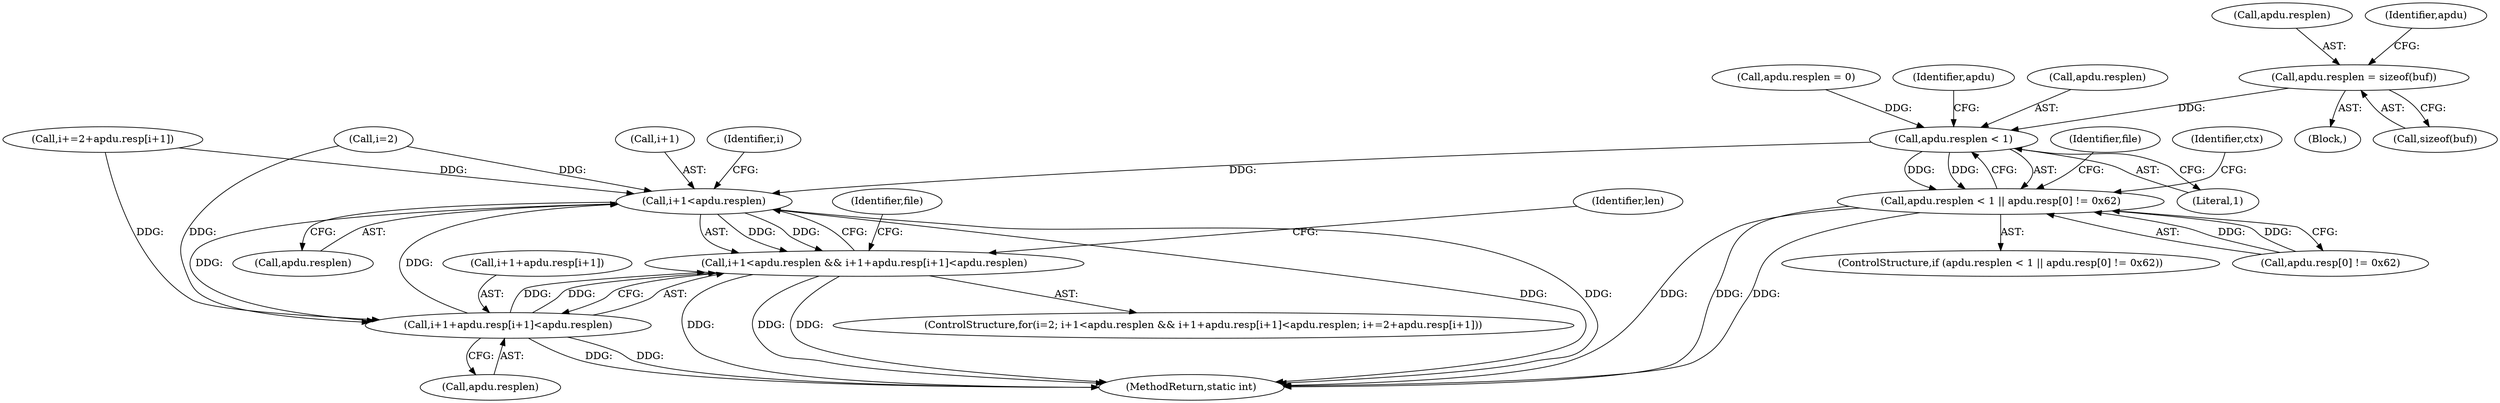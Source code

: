 digraph "0_OpenSC_360e95d45ac4123255a4c796db96337f332160ad#diff-d643a0fa169471dbf2912f4866dc49c5_3@API" {
"1000264" [label="(Call,apdu.resplen = sizeof(buf))"];
"1000335" [label="(Call,apdu.resplen < 1)"];
"1000334" [label="(Call,apdu.resplen < 1 || apdu.resp[0] != 0x62)"];
"1000387" [label="(Call,i+1<apdu.resplen)"];
"1000386" [label="(Call,i+1<apdu.resplen && i+1+apdu.resp[i+1]<apdu.resplen)"];
"1000394" [label="(Call,i+1+apdu.resp[i+1]<apdu.resplen)"];
"1000268" [label="(Call,sizeof(buf))"];
"1000339" [label="(Literal,1)"];
"1000386" [label="(Call,i+1<apdu.resplen && i+1+apdu.resp[i+1]<apdu.resplen)"];
"1000333" [label="(ControlStructure,if (apdu.resplen < 1 || apdu.resp[0] != 0x62))"];
"1000277" [label="(Call,apdu.resplen = 0)"];
"1000586" [label="(Identifier,file)"];
"1000334" [label="(Call,apdu.resplen < 1 || apdu.resp[0] != 0x62)"];
"1000335" [label="(Call,apdu.resplen < 1)"];
"1000265" [label="(Call,apdu.resplen)"];
"1000340" [label="(Call,apdu.resp[0] != 0x62)"];
"1000258" [label="(Block,)"];
"1000383" [label="(Call,i=2)"];
"1000382" [label="(ControlStructure,for(i=2; i+1<apdu.resplen && i+1+apdu.resp[i+1]<apdu.resplen; i+=2+apdu.resp[i+1]))"];
"1000388" [label="(Call,i+1)"];
"1000391" [label="(Call,apdu.resplen)"];
"1000424" [label="(Identifier,len)"];
"1000343" [label="(Identifier,apdu)"];
"1000395" [label="(Call,i+1+apdu.resp[i+1])"];
"1000406" [label="(Call,apdu.resplen)"];
"1000600" [label="(MethodReturn,static int)"];
"1000396" [label="(Identifier,i)"];
"1000394" [label="(Call,i+1+apdu.resp[i+1]<apdu.resplen)"];
"1000387" [label="(Call,i+1<apdu.resplen)"];
"1000362" [label="(Identifier,file)"];
"1000349" [label="(Identifier,ctx)"];
"1000264" [label="(Call,apdu.resplen = sizeof(buf))"];
"1000272" [label="(Identifier,apdu)"];
"1000409" [label="(Call,i+=2+apdu.resp[i+1])"];
"1000336" [label="(Call,apdu.resplen)"];
"1000264" -> "1000258"  [label="AST: "];
"1000264" -> "1000268"  [label="CFG: "];
"1000265" -> "1000264"  [label="AST: "];
"1000268" -> "1000264"  [label="AST: "];
"1000272" -> "1000264"  [label="CFG: "];
"1000264" -> "1000335"  [label="DDG: "];
"1000335" -> "1000334"  [label="AST: "];
"1000335" -> "1000339"  [label="CFG: "];
"1000336" -> "1000335"  [label="AST: "];
"1000339" -> "1000335"  [label="AST: "];
"1000343" -> "1000335"  [label="CFG: "];
"1000334" -> "1000335"  [label="CFG: "];
"1000335" -> "1000334"  [label="DDG: "];
"1000335" -> "1000334"  [label="DDG: "];
"1000277" -> "1000335"  [label="DDG: "];
"1000335" -> "1000387"  [label="DDG: "];
"1000334" -> "1000333"  [label="AST: "];
"1000334" -> "1000340"  [label="CFG: "];
"1000340" -> "1000334"  [label="AST: "];
"1000349" -> "1000334"  [label="CFG: "];
"1000362" -> "1000334"  [label="CFG: "];
"1000334" -> "1000600"  [label="DDG: "];
"1000334" -> "1000600"  [label="DDG: "];
"1000334" -> "1000600"  [label="DDG: "];
"1000340" -> "1000334"  [label="DDG: "];
"1000340" -> "1000334"  [label="DDG: "];
"1000387" -> "1000386"  [label="AST: "];
"1000387" -> "1000391"  [label="CFG: "];
"1000388" -> "1000387"  [label="AST: "];
"1000391" -> "1000387"  [label="AST: "];
"1000396" -> "1000387"  [label="CFG: "];
"1000386" -> "1000387"  [label="CFG: "];
"1000387" -> "1000600"  [label="DDG: "];
"1000387" -> "1000600"  [label="DDG: "];
"1000387" -> "1000386"  [label="DDG: "];
"1000387" -> "1000386"  [label="DDG: "];
"1000383" -> "1000387"  [label="DDG: "];
"1000409" -> "1000387"  [label="DDG: "];
"1000394" -> "1000387"  [label="DDG: "];
"1000387" -> "1000394"  [label="DDG: "];
"1000386" -> "1000382"  [label="AST: "];
"1000386" -> "1000394"  [label="CFG: "];
"1000394" -> "1000386"  [label="AST: "];
"1000424" -> "1000386"  [label="CFG: "];
"1000586" -> "1000386"  [label="CFG: "];
"1000386" -> "1000600"  [label="DDG: "];
"1000386" -> "1000600"  [label="DDG: "];
"1000386" -> "1000600"  [label="DDG: "];
"1000394" -> "1000386"  [label="DDG: "];
"1000394" -> "1000386"  [label="DDG: "];
"1000394" -> "1000406"  [label="CFG: "];
"1000395" -> "1000394"  [label="AST: "];
"1000406" -> "1000394"  [label="AST: "];
"1000394" -> "1000600"  [label="DDG: "];
"1000394" -> "1000600"  [label="DDG: "];
"1000383" -> "1000394"  [label="DDG: "];
"1000409" -> "1000394"  [label="DDG: "];
}
